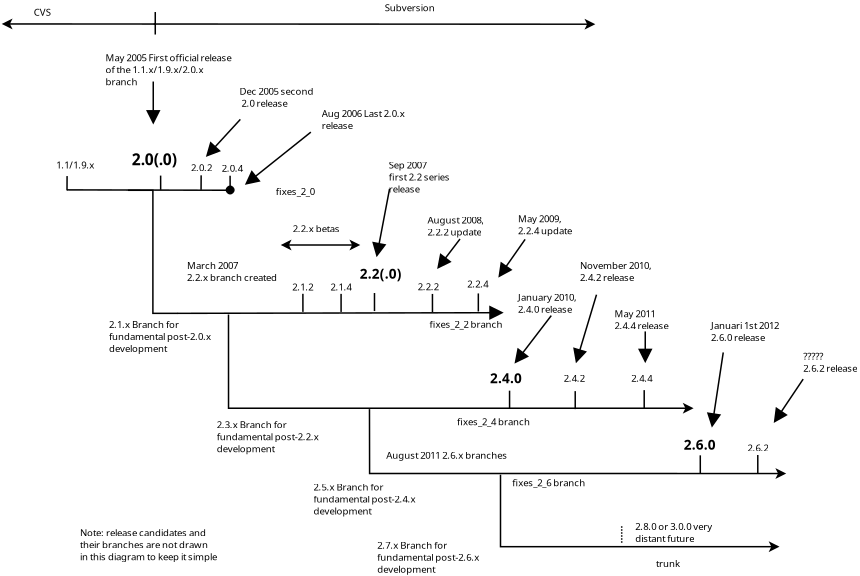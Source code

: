 <?xml version="1.0" encoding="UTF-8"?>
<dia:diagram xmlns:dia="http://www.lysator.liu.se/~alla/dia/">
  <dia:layer name="Background" visible="true" active="true">
    <dia:object type="Standard - Line" version="0" id="O0">
      <dia:attribute name="obj_pos">
        <dia:point val="26.043,24.207"/>
      </dia:attribute>
      <dia:attribute name="obj_bb">
        <dia:rectangle val="25.987,24.157;26.093,25.225"/>
      </dia:attribute>
      <dia:attribute name="conn_endpoints">
        <dia:point val="26.043,24.207"/>
        <dia:point val="26.038,25.175"/>
      </dia:attribute>
      <dia:attribute name="numcp">
        <dia:int val="1"/>
      </dia:attribute>
    </dia:object>
    <dia:object type="Standard - Text" version="1" id="O1">
      <dia:attribute name="obj_pos">
        <dia:point val="16.381,23.743"/>
      </dia:attribute>
      <dia:attribute name="obj_bb">
        <dia:rectangle val="16.381,23.129;19.232,23.93"/>
      </dia:attribute>
      <dia:attribute name="text">
        <dia:composite type="text">
          <dia:attribute name="string">
            <dia:string>#1.1/1.9.x#</dia:string>
          </dia:attribute>
          <dia:attribute name="font">
            <dia:font family="sans" style="0" name="Helvetica"/>
          </dia:attribute>
          <dia:attribute name="height">
            <dia:real val="0.8"/>
          </dia:attribute>
          <dia:attribute name="pos">
            <dia:point val="16.381,23.743"/>
          </dia:attribute>
          <dia:attribute name="color">
            <dia:color val="#000000"/>
          </dia:attribute>
          <dia:attribute name="alignment">
            <dia:enum val="0"/>
          </dia:attribute>
        </dia:composite>
      </dia:attribute>
      <dia:attribute name="valign">
        <dia:enum val="3"/>
      </dia:attribute>
    </dia:object>
    <dia:object type="Standard - Line" version="0" id="O2">
      <dia:attribute name="obj_pos">
        <dia:point val="17.106,24.255"/>
      </dia:attribute>
      <dia:attribute name="obj_bb">
        <dia:rectangle val="17.05,24.205;17.157,25.263"/>
      </dia:attribute>
      <dia:attribute name="conn_endpoints">
        <dia:point val="17.106,24.255"/>
        <dia:point val="17.1,25.212"/>
      </dia:attribute>
      <dia:attribute name="numcp">
        <dia:int val="1"/>
      </dia:attribute>
    </dia:object>
    <dia:object type="Standard - Line" version="0" id="O3">
      <dia:attribute name="obj_pos">
        <dia:point val="23.342,24.221"/>
      </dia:attribute>
      <dia:attribute name="obj_bb">
        <dia:rectangle val="23.292,24.171;23.394,25.225"/>
      </dia:attribute>
      <dia:attribute name="conn_endpoints">
        <dia:point val="23.342,24.221"/>
        <dia:point val="23.344,25.175"/>
      </dia:attribute>
      <dia:attribute name="numcp">
        <dia:int val="1"/>
      </dia:attribute>
    </dia:object>
    <dia:object type="Standard - Text" version="1" id="O4">
      <dia:attribute name="obj_pos">
        <dia:point val="21.419,23.525"/>
      </dia:attribute>
      <dia:attribute name="obj_bb">
        <dia:rectangle val="21.419,22.56;25.326,23.77"/>
      </dia:attribute>
      <dia:attribute name="text">
        <dia:composite type="text">
          <dia:attribute name="string">
            <dia:string>#2.0(.0)#</dia:string>
          </dia:attribute>
          <dia:attribute name="font">
            <dia:font family="sans" style="80" name="Helvetica-Bold"/>
          </dia:attribute>
          <dia:attribute name="height">
            <dia:real val="1.3"/>
          </dia:attribute>
          <dia:attribute name="pos">
            <dia:point val="21.419,23.525"/>
          </dia:attribute>
          <dia:attribute name="color">
            <dia:color val="#000000"/>
          </dia:attribute>
          <dia:attribute name="alignment">
            <dia:enum val="0"/>
          </dia:attribute>
        </dia:composite>
      </dia:attribute>
      <dia:attribute name="valign">
        <dia:enum val="3"/>
      </dia:attribute>
    </dia:object>
    <dia:object type="Standard - Line" version="0" id="O5">
      <dia:attribute name="obj_pos">
        <dia:point val="17.1,25.175"/>
      </dia:attribute>
      <dia:attribute name="obj_bb">
        <dia:rectangle val="17.05,25.125;27.875,25.25"/>
      </dia:attribute>
      <dia:attribute name="conn_endpoints">
        <dia:point val="17.1,25.175"/>
        <dia:point val="27.825,25.2"/>
      </dia:attribute>
      <dia:attribute name="numcp">
        <dia:int val="1"/>
      </dia:attribute>
    </dia:object>
    <dia:object type="Standard - Text" version="1" id="O6">
      <dia:attribute name="obj_pos">
        <dia:point val="25.375,23.925"/>
      </dia:attribute>
      <dia:attribute name="obj_bb">
        <dia:rectangle val="25.375,23.33;27.003,24.075"/>
      </dia:attribute>
      <dia:attribute name="text">
        <dia:composite type="text">
          <dia:attribute name="string">
            <dia:string>#2.0.2#</dia:string>
          </dia:attribute>
          <dia:attribute name="font">
            <dia:font family="sans" style="0" name="Helvetica"/>
          </dia:attribute>
          <dia:attribute name="height">
            <dia:real val="0.8"/>
          </dia:attribute>
          <dia:attribute name="pos">
            <dia:point val="25.375,23.925"/>
          </dia:attribute>
          <dia:attribute name="color">
            <dia:color val="#000000"/>
          </dia:attribute>
          <dia:attribute name="alignment">
            <dia:enum val="0"/>
          </dia:attribute>
        </dia:composite>
      </dia:attribute>
      <dia:attribute name="valign">
        <dia:enum val="3"/>
      </dia:attribute>
    </dia:object>
    <dia:object type="Standard - Line" version="0" id="O7">
      <dia:attribute name="obj_pos">
        <dia:point val="22.85,17.95"/>
      </dia:attribute>
      <dia:attribute name="obj_bb">
        <dia:rectangle val="22.369,17.9;23.331,20.868"/>
      </dia:attribute>
      <dia:attribute name="conn_endpoints">
        <dia:point val="22.85,17.95"/>
        <dia:point val="22.851,20.756"/>
      </dia:attribute>
      <dia:attribute name="numcp">
        <dia:int val="1"/>
      </dia:attribute>
      <dia:attribute name="end_arrow">
        <dia:enum val="3"/>
      </dia:attribute>
      <dia:attribute name="end_arrow_length">
        <dia:real val="0.8"/>
      </dia:attribute>
      <dia:attribute name="end_arrow_width">
        <dia:real val="0.8"/>
      </dia:attribute>
    </dia:object>
    <dia:object type="Standard - Text" version="1" id="O8">
      <dia:attribute name="obj_pos">
        <dia:point val="19.675,16.6"/>
      </dia:attribute>
      <dia:attribute name="obj_bb">
        <dia:rectangle val="19.675,16.005;29.3,18.35"/>
      </dia:attribute>
      <dia:attribute name="text">
        <dia:composite type="text">
          <dia:attribute name="string">
            <dia:string>#May 2005 First official release
of the 1.1.x/1.9.x/2.0.x 
branch#</dia:string>
          </dia:attribute>
          <dia:attribute name="font">
            <dia:font family="sans" style="0" name="Helvetica"/>
          </dia:attribute>
          <dia:attribute name="height">
            <dia:real val="0.8"/>
          </dia:attribute>
          <dia:attribute name="pos">
            <dia:point val="19.675,16.6"/>
          </dia:attribute>
          <dia:attribute name="color">
            <dia:color val="#000000"/>
          </dia:attribute>
          <dia:attribute name="alignment">
            <dia:enum val="0"/>
          </dia:attribute>
        </dia:composite>
      </dia:attribute>
      <dia:attribute name="valign">
        <dia:enum val="3"/>
      </dia:attribute>
    </dia:object>
    <dia:object type="Standard - Line" version="0" id="O9">
      <dia:attribute name="obj_pos">
        <dia:point val="27.977,25.433"/>
      </dia:attribute>
      <dia:attribute name="obj_bb">
        <dia:rectangle val="27.655,24.183;28.297,25.504"/>
      </dia:attribute>
      <dia:attribute name="conn_endpoints">
        <dia:point val="27.977,25.433"/>
        <dia:point val="27.973,24.233"/>
      </dia:attribute>
      <dia:attribute name="numcp">
        <dia:int val="1"/>
      </dia:attribute>
      <dia:attribute name="start_arrow">
        <dia:enum val="8"/>
      </dia:attribute>
      <dia:attribute name="start_arrow_length">
        <dia:real val="0.5"/>
      </dia:attribute>
      <dia:attribute name="start_arrow_width">
        <dia:real val="0.5"/>
      </dia:attribute>
    </dia:object>
    <dia:object type="Standard - ZigZagLine" version="1" id="O10">
      <dia:attribute name="obj_pos">
        <dia:point val="21.165,25.202"/>
      </dia:attribute>
      <dia:attribute name="obj_bb">
        <dia:rectangle val="21.115,25.152;24.555,33.456"/>
      </dia:attribute>
      <dia:attribute name="orth_points">
        <dia:point val="21.165,25.202"/>
        <dia:point val="22.826,25.202"/>
        <dia:point val="22.826,33.406"/>
        <dia:point val="24.505,33.406"/>
      </dia:attribute>
      <dia:attribute name="orth_orient">
        <dia:enum val="0"/>
        <dia:enum val="1"/>
        <dia:enum val="0"/>
      </dia:attribute>
      <dia:attribute name="autorouting">
        <dia:boolean val="false"/>
      </dia:attribute>
    </dia:object>
    <dia:object type="Standard - Line" version="0" id="O11">
      <dia:attribute name="obj_pos">
        <dia:point val="24.477,33.406"/>
      </dia:attribute>
      <dia:attribute name="obj_bb">
        <dia:rectangle val="24.427,32.883;46.262,33.845"/>
      </dia:attribute>
      <dia:attribute name="conn_endpoints">
        <dia:point val="24.477,33.406"/>
        <dia:point val="46.15,33.362"/>
      </dia:attribute>
      <dia:attribute name="numcp">
        <dia:int val="1"/>
      </dia:attribute>
      <dia:attribute name="end_arrow">
        <dia:enum val="3"/>
      </dia:attribute>
      <dia:attribute name="end_arrow_length">
        <dia:real val="0.8"/>
      </dia:attribute>
      <dia:attribute name="end_arrow_width">
        <dia:real val="0.8"/>
      </dia:attribute>
    </dia:object>
    <dia:object type="Standard - Line" version="0" id="O12">
      <dia:attribute name="obj_pos">
        <dia:point val="28.656,20.475"/>
      </dia:attribute>
      <dia:attribute name="obj_bb">
        <dia:rectangle val="26.325,20.404;28.727,23.014"/>
      </dia:attribute>
      <dia:attribute name="conn_endpoints">
        <dia:point val="28.656,20.475"/>
        <dia:point val="26.4,22.932"/>
      </dia:attribute>
      <dia:attribute name="numcp">
        <dia:int val="1"/>
      </dia:attribute>
      <dia:attribute name="end_arrow">
        <dia:enum val="3"/>
      </dia:attribute>
      <dia:attribute name="end_arrow_length">
        <dia:real val="0.8"/>
      </dia:attribute>
      <dia:attribute name="end_arrow_width">
        <dia:real val="0.8"/>
      </dia:attribute>
    </dia:object>
    <dia:object type="Standard - Text" version="1" id="O13">
      <dia:attribute name="obj_pos">
        <dia:point val="28.6,18.832"/>
      </dia:attribute>
      <dia:attribute name="obj_bb">
        <dia:rectangle val="28.6,18.237;34.16,19.782"/>
      </dia:attribute>
      <dia:attribute name="text">
        <dia:composite type="text">
          <dia:attribute name="string">
            <dia:string>#Dec 2005 second
 2.0 release#</dia:string>
          </dia:attribute>
          <dia:attribute name="font">
            <dia:font family="sans" style="0" name="Helvetica"/>
          </dia:attribute>
          <dia:attribute name="height">
            <dia:real val="0.8"/>
          </dia:attribute>
          <dia:attribute name="pos">
            <dia:point val="28.6,18.832"/>
          </dia:attribute>
          <dia:attribute name="color">
            <dia:color val="#000000"/>
          </dia:attribute>
          <dia:attribute name="alignment">
            <dia:enum val="0"/>
          </dia:attribute>
        </dia:composite>
      </dia:attribute>
      <dia:attribute name="valign">
        <dia:enum val="3"/>
      </dia:attribute>
    </dia:object>
    <dia:object type="Standard - Text" version="1" id="O14">
      <dia:attribute name="obj_pos">
        <dia:point val="19.9,34.382"/>
      </dia:attribute>
      <dia:attribute name="obj_bb">
        <dia:rectangle val="19.9,33.787;27.595,36.132"/>
      </dia:attribute>
      <dia:attribute name="text">
        <dia:composite type="text">
          <dia:attribute name="string">
            <dia:string>#2.1.x Branch for 
fundamental post-2.0.x 
development#</dia:string>
          </dia:attribute>
          <dia:attribute name="font">
            <dia:font family="sans" style="0" name="Helvetica"/>
          </dia:attribute>
          <dia:attribute name="height">
            <dia:real val="0.8"/>
          </dia:attribute>
          <dia:attribute name="pos">
            <dia:point val="19.9,34.382"/>
          </dia:attribute>
          <dia:attribute name="color">
            <dia:color val="#000000"/>
          </dia:attribute>
          <dia:attribute name="alignment">
            <dia:enum val="0"/>
          </dia:attribute>
        </dia:composite>
      </dia:attribute>
      <dia:attribute name="valign">
        <dia:enum val="3"/>
      </dia:attribute>
    </dia:object>
    <dia:object type="Standard - Text" version="1" id="O15">
      <dia:attribute name="obj_pos">
        <dia:point val="27.425,23.97"/>
      </dia:attribute>
      <dia:attribute name="obj_bb">
        <dia:rectangle val="27.425,23.375;29.052,24.12"/>
      </dia:attribute>
      <dia:attribute name="text">
        <dia:composite type="text">
          <dia:attribute name="string">
            <dia:string>#2.0.4#</dia:string>
          </dia:attribute>
          <dia:attribute name="font">
            <dia:font family="sans" style="0" name="Helvetica"/>
          </dia:attribute>
          <dia:attribute name="height">
            <dia:real val="0.8"/>
          </dia:attribute>
          <dia:attribute name="pos">
            <dia:point val="27.425,23.97"/>
          </dia:attribute>
          <dia:attribute name="color">
            <dia:color val="#000000"/>
          </dia:attribute>
          <dia:attribute name="alignment">
            <dia:enum val="0"/>
          </dia:attribute>
        </dia:composite>
      </dia:attribute>
      <dia:attribute name="valign">
        <dia:enum val="3"/>
      </dia:attribute>
    </dia:object>
    <dia:object type="Standard - PolyLine" version="0" id="O16">
      <dia:attribute name="obj_pos">
        <dia:point val="27.866,33.487"/>
      </dia:attribute>
      <dia:attribute name="obj_bb">
        <dia:rectangle val="27.816,33.438;58.984,40.094"/>
      </dia:attribute>
      <dia:attribute name="poly_points">
        <dia:point val="27.866,33.487"/>
        <dia:point val="27.869,39.731"/>
        <dia:point val="58.872,39.732"/>
      </dia:attribute>
      <dia:attribute name="end_arrow">
        <dia:enum val="22"/>
      </dia:attribute>
      <dia:attribute name="end_arrow_length">
        <dia:real val="0.5"/>
      </dia:attribute>
      <dia:attribute name="end_arrow_width">
        <dia:real val="0.5"/>
      </dia:attribute>
    </dia:object>
    <dia:object type="Standard - Text" version="1" id="O17">
      <dia:attribute name="obj_pos">
        <dia:point val="25.106,30.45"/>
      </dia:attribute>
      <dia:attribute name="obj_bb">
        <dia:rectangle val="25.106,29.855;31.791,31.4"/>
      </dia:attribute>
      <dia:attribute name="text">
        <dia:composite type="text">
          <dia:attribute name="string">
            <dia:string>#March 2007
2.2.x branch created#</dia:string>
          </dia:attribute>
          <dia:attribute name="font">
            <dia:font family="sans" style="0" name="Helvetica"/>
          </dia:attribute>
          <dia:attribute name="height">
            <dia:real val="0.8"/>
          </dia:attribute>
          <dia:attribute name="pos">
            <dia:point val="25.106,30.45"/>
          </dia:attribute>
          <dia:attribute name="color">
            <dia:color val="#000000"/>
          </dia:attribute>
          <dia:attribute name="alignment">
            <dia:enum val="0"/>
          </dia:attribute>
        </dia:composite>
      </dia:attribute>
      <dia:attribute name="valign">
        <dia:enum val="3"/>
      </dia:attribute>
    </dia:object>
    <dia:object type="Standard - Text" version="1" id="O18">
      <dia:attribute name="obj_pos">
        <dia:point val="27.081,41.07"/>
      </dia:attribute>
      <dia:attribute name="obj_bb">
        <dia:rectangle val="27.081,40.475;34.776,42.82"/>
      </dia:attribute>
      <dia:attribute name="text">
        <dia:composite type="text">
          <dia:attribute name="string">
            <dia:string>#2.3.x Branch for 
fundamental post-2.2.x 
development#</dia:string>
          </dia:attribute>
          <dia:attribute name="font">
            <dia:font family="sans" style="0" name="Helvetica"/>
          </dia:attribute>
          <dia:attribute name="height">
            <dia:real val="0.8"/>
          </dia:attribute>
          <dia:attribute name="pos">
            <dia:point val="27.081,41.07"/>
          </dia:attribute>
          <dia:attribute name="color">
            <dia:color val="#000000"/>
          </dia:attribute>
          <dia:attribute name="alignment">
            <dia:enum val="0"/>
          </dia:attribute>
        </dia:composite>
      </dia:attribute>
      <dia:attribute name="valign">
        <dia:enum val="3"/>
      </dia:attribute>
    </dia:object>
    <dia:object type="Standard - Line" version="0" id="O19">
      <dia:attribute name="obj_pos">
        <dia:point val="32.828,33.307"/>
      </dia:attribute>
      <dia:attribute name="obj_bb">
        <dia:rectangle val="32.776,32.053;32.878,33.358"/>
      </dia:attribute>
      <dia:attribute name="conn_endpoints">
        <dia:point val="32.828,33.307"/>
        <dia:point val="32.826,32.103"/>
      </dia:attribute>
      <dia:attribute name="numcp">
        <dia:int val="1"/>
      </dia:attribute>
    </dia:object>
    <dia:object type="Standard - Text" version="1" id="O20">
      <dia:attribute name="obj_pos">
        <dia:point val="32.11,31.878"/>
      </dia:attribute>
      <dia:attribute name="obj_bb">
        <dia:rectangle val="32.11,31.283;33.738,32.028"/>
      </dia:attribute>
      <dia:attribute name="text">
        <dia:composite type="text">
          <dia:attribute name="string">
            <dia:string>#2.1.2#</dia:string>
          </dia:attribute>
          <dia:attribute name="font">
            <dia:font family="sans" style="0" name="Helvetica"/>
          </dia:attribute>
          <dia:attribute name="height">
            <dia:real val="0.8"/>
          </dia:attribute>
          <dia:attribute name="pos">
            <dia:point val="32.11,31.878"/>
          </dia:attribute>
          <dia:attribute name="color">
            <dia:color val="#000000"/>
          </dia:attribute>
          <dia:attribute name="alignment">
            <dia:enum val="0"/>
          </dia:attribute>
        </dia:composite>
      </dia:attribute>
      <dia:attribute name="valign">
        <dia:enum val="3"/>
      </dia:attribute>
    </dia:object>
    <dia:object type="Standard - Text" version="1" id="O21">
      <dia:attribute name="obj_pos">
        <dia:point val="32.156,28"/>
      </dia:attribute>
      <dia:attribute name="obj_bb">
        <dia:rectangle val="32.156,27.405;35.736,28.15"/>
      </dia:attribute>
      <dia:attribute name="text">
        <dia:composite type="text">
          <dia:attribute name="string">
            <dia:string>#2.2.x betas#</dia:string>
          </dia:attribute>
          <dia:attribute name="font">
            <dia:font family="sans" style="0" name="Helvetica"/>
          </dia:attribute>
          <dia:attribute name="height">
            <dia:real val="0.8"/>
          </dia:attribute>
          <dia:attribute name="pos">
            <dia:point val="32.156,28"/>
          </dia:attribute>
          <dia:attribute name="color">
            <dia:color val="#000000"/>
          </dia:attribute>
          <dia:attribute name="alignment">
            <dia:enum val="0"/>
          </dia:attribute>
        </dia:composite>
      </dia:attribute>
      <dia:attribute name="valign">
        <dia:enum val="3"/>
      </dia:attribute>
    </dia:object>
    <dia:object type="Standard - Line" version="0" id="O22">
      <dia:attribute name="obj_pos">
        <dia:point val="31.35,28.85"/>
      </dia:attribute>
      <dia:attribute name="obj_bb">
        <dia:rectangle val="31.3,28.488;36.7,29.212"/>
      </dia:attribute>
      <dia:attribute name="conn_endpoints">
        <dia:point val="31.35,28.85"/>
        <dia:point val="36.65,28.85"/>
      </dia:attribute>
      <dia:attribute name="numcp">
        <dia:int val="1"/>
      </dia:attribute>
      <dia:attribute name="start_arrow">
        <dia:enum val="22"/>
      </dia:attribute>
      <dia:attribute name="start_arrow_length">
        <dia:real val="0.5"/>
      </dia:attribute>
      <dia:attribute name="start_arrow_width">
        <dia:real val="0.5"/>
      </dia:attribute>
      <dia:attribute name="end_arrow">
        <dia:enum val="22"/>
      </dia:attribute>
      <dia:attribute name="end_arrow_length">
        <dia:real val="0.5"/>
      </dia:attribute>
      <dia:attribute name="end_arrow_width">
        <dia:real val="0.5"/>
      </dia:attribute>
    </dia:object>
    <dia:object type="Standard - Line" version="0" id="O23">
      <dia:attribute name="obj_pos">
        <dia:point val="33.356,21.325"/>
      </dia:attribute>
      <dia:attribute name="obj_bb">
        <dia:rectangle val="28.919,21.255;33.426,24.87"/>
      </dia:attribute>
      <dia:attribute name="conn_endpoints">
        <dia:point val="33.356,21.325"/>
        <dia:point val="29.006,24.8"/>
      </dia:attribute>
      <dia:attribute name="numcp">
        <dia:int val="1"/>
      </dia:attribute>
      <dia:attribute name="end_arrow">
        <dia:enum val="3"/>
      </dia:attribute>
      <dia:attribute name="end_arrow_length">
        <dia:real val="0.8"/>
      </dia:attribute>
      <dia:attribute name="end_arrow_width">
        <dia:real val="0.8"/>
      </dia:attribute>
    </dia:object>
    <dia:object type="Standard - Text" version="1" id="O24">
      <dia:attribute name="obj_pos">
        <dia:point val="34.081,20.32"/>
      </dia:attribute>
      <dia:attribute name="obj_bb">
        <dia:rectangle val="34.081,19.725;40.704,21.27"/>
      </dia:attribute>
      <dia:attribute name="text">
        <dia:composite type="text">
          <dia:attribute name="string">
            <dia:string>#Aug 2006 Last 2.0.x 
release #</dia:string>
          </dia:attribute>
          <dia:attribute name="font">
            <dia:font family="sans" style="0" name="Helvetica"/>
          </dia:attribute>
          <dia:attribute name="height">
            <dia:real val="0.8"/>
          </dia:attribute>
          <dia:attribute name="pos">
            <dia:point val="34.081,20.32"/>
          </dia:attribute>
          <dia:attribute name="color">
            <dia:color val="#000000"/>
          </dia:attribute>
          <dia:attribute name="alignment">
            <dia:enum val="0"/>
          </dia:attribute>
        </dia:composite>
      </dia:attribute>
      <dia:attribute name="valign">
        <dia:enum val="3"/>
      </dia:attribute>
    </dia:object>
    <dia:object type="Standard - Line" version="0" id="O25">
      <dia:attribute name="obj_pos">
        <dia:point val="22.884,14.118"/>
      </dia:attribute>
      <dia:attribute name="obj_bb">
        <dia:rectangle val="22.834,13.768;52.432,14.492"/>
      </dia:attribute>
      <dia:attribute name="conn_endpoints">
        <dia:point val="22.884,14.118"/>
        <dia:point val="52.321,14.13"/>
      </dia:attribute>
      <dia:attribute name="numcp">
        <dia:int val="1"/>
      </dia:attribute>
      <dia:attribute name="end_arrow">
        <dia:enum val="22"/>
      </dia:attribute>
      <dia:attribute name="end_arrow_length">
        <dia:real val="0.5"/>
      </dia:attribute>
      <dia:attribute name="end_arrow_width">
        <dia:real val="0.5"/>
      </dia:attribute>
    </dia:object>
    <dia:object type="Standard - Text" version="1" id="O26">
      <dia:attribute name="obj_pos">
        <dia:point val="38.284,13.268"/>
      </dia:attribute>
      <dia:attribute name="obj_bb">
        <dia:rectangle val="38.284,12.673;41.849,13.418"/>
      </dia:attribute>
      <dia:attribute name="text">
        <dia:composite type="text">
          <dia:attribute name="string">
            <dia:string>#Subversion#</dia:string>
          </dia:attribute>
          <dia:attribute name="font">
            <dia:font family="sans" style="0" name="Helvetica"/>
          </dia:attribute>
          <dia:attribute name="height">
            <dia:real val="0.8"/>
          </dia:attribute>
          <dia:attribute name="pos">
            <dia:point val="38.284,13.268"/>
          </dia:attribute>
          <dia:attribute name="color">
            <dia:color val="#000000"/>
          </dia:attribute>
          <dia:attribute name="alignment">
            <dia:enum val="0"/>
          </dia:attribute>
        </dia:composite>
      </dia:attribute>
      <dia:attribute name="valign">
        <dia:enum val="3"/>
      </dia:attribute>
    </dia:object>
    <dia:object type="Standard - Line" version="0" id="O27">
      <dia:attribute name="obj_pos">
        <dia:point val="23.034,14.118"/>
      </dia:attribute>
      <dia:attribute name="obj_bb">
        <dia:rectangle val="12.638,13.751;23.084,14.475"/>
      </dia:attribute>
      <dia:attribute name="conn_endpoints">
        <dia:point val="23.034,14.118"/>
        <dia:point val="12.75,14.113"/>
      </dia:attribute>
      <dia:attribute name="numcp">
        <dia:int val="1"/>
      </dia:attribute>
      <dia:attribute name="end_arrow">
        <dia:enum val="22"/>
      </dia:attribute>
      <dia:attribute name="end_arrow_length">
        <dia:real val="0.5"/>
      </dia:attribute>
      <dia:attribute name="end_arrow_width">
        <dia:real val="0.5"/>
      </dia:attribute>
    </dia:object>
    <dia:object type="Standard - Text" version="1" id="O28">
      <dia:attribute name="obj_pos">
        <dia:point val="14.884,13.568"/>
      </dia:attribute>
      <dia:attribute name="obj_bb">
        <dia:rectangle val="14.884,12.973;16.177,13.718"/>
      </dia:attribute>
      <dia:attribute name="text">
        <dia:composite type="text">
          <dia:attribute name="string">
            <dia:string>#CVS#</dia:string>
          </dia:attribute>
          <dia:attribute name="font">
            <dia:font family="sans" style="0" name="Helvetica"/>
          </dia:attribute>
          <dia:attribute name="height">
            <dia:real val="0.8"/>
          </dia:attribute>
          <dia:attribute name="pos">
            <dia:point val="14.884,13.568"/>
          </dia:attribute>
          <dia:attribute name="color">
            <dia:color val="#000000"/>
          </dia:attribute>
          <dia:attribute name="alignment">
            <dia:enum val="0"/>
          </dia:attribute>
        </dia:composite>
      </dia:attribute>
      <dia:attribute name="valign">
        <dia:enum val="3"/>
      </dia:attribute>
    </dia:object>
    <dia:object type="Standard - Line" version="0" id="O29">
      <dia:attribute name="obj_pos">
        <dia:point val="22.984,13.318"/>
      </dia:attribute>
      <dia:attribute name="obj_bb">
        <dia:rectangle val="22.934,13.268;23.034,14.868"/>
      </dia:attribute>
      <dia:attribute name="conn_endpoints">
        <dia:point val="22.984,13.318"/>
        <dia:point val="22.984,14.818"/>
      </dia:attribute>
      <dia:attribute name="numcp">
        <dia:int val="1"/>
      </dia:attribute>
    </dia:object>
    <dia:object type="Standard - Text" version="1" id="O30">
      <dia:attribute name="obj_pos">
        <dia:point val="36.613,31.105"/>
      </dia:attribute>
      <dia:attribute name="obj_bb">
        <dia:rectangle val="36.613,30.265;40.018,31.318"/>
      </dia:attribute>
      <dia:attribute name="text">
        <dia:composite type="text">
          <dia:attribute name="string">
            <dia:string>#2.2(.0)#</dia:string>
          </dia:attribute>
          <dia:attribute name="font">
            <dia:font family="sans" style="80" name="Helvetica-Bold"/>
          </dia:attribute>
          <dia:attribute name="height">
            <dia:real val="1.132"/>
          </dia:attribute>
          <dia:attribute name="pos">
            <dia:point val="36.613,31.105"/>
          </dia:attribute>
          <dia:attribute name="color">
            <dia:color val="#000000"/>
          </dia:attribute>
          <dia:attribute name="alignment">
            <dia:enum val="0"/>
          </dia:attribute>
        </dia:composite>
      </dia:attribute>
      <dia:attribute name="valign">
        <dia:enum val="3"/>
      </dia:attribute>
    </dia:object>
    <dia:object type="Standard - Text" version="1" id="O31">
      <dia:attribute name="obj_pos">
        <dia:point val="38.55,23.75"/>
      </dia:attribute>
      <dia:attribute name="obj_bb">
        <dia:rectangle val="38.55,23.155;43.115,25.5"/>
      </dia:attribute>
      <dia:attribute name="text">
        <dia:composite type="text">
          <dia:attribute name="string">
            <dia:string>#Sep 2007
first 2.2 series
release#</dia:string>
          </dia:attribute>
          <dia:attribute name="font">
            <dia:font family="sans" style="0" name="Helvetica"/>
          </dia:attribute>
          <dia:attribute name="height">
            <dia:real val="0.8"/>
          </dia:attribute>
          <dia:attribute name="pos">
            <dia:point val="38.55,23.75"/>
          </dia:attribute>
          <dia:attribute name="color">
            <dia:color val="#000000"/>
          </dia:attribute>
          <dia:attribute name="alignment">
            <dia:enum val="0"/>
          </dia:attribute>
        </dia:composite>
      </dia:attribute>
      <dia:attribute name="valign">
        <dia:enum val="3"/>
      </dia:attribute>
    </dia:object>
    <dia:object type="Standard - Line" version="0" id="O32">
      <dia:attribute name="obj_pos">
        <dia:point val="38.603,25.11"/>
      </dia:attribute>
      <dia:attribute name="obj_bb">
        <dia:rectangle val="37.436,25.052;38.662,29.71"/>
      </dia:attribute>
      <dia:attribute name="conn_endpoints">
        <dia:point val="38.603,25.11"/>
        <dia:point val="37.75,29.6"/>
      </dia:attribute>
      <dia:attribute name="numcp">
        <dia:int val="1"/>
      </dia:attribute>
      <dia:attribute name="end_arrow">
        <dia:enum val="3"/>
      </dia:attribute>
      <dia:attribute name="end_arrow_length">
        <dia:real val="0.8"/>
      </dia:attribute>
      <dia:attribute name="end_arrow_width">
        <dia:real val="0.8"/>
      </dia:attribute>
    </dia:object>
    <dia:object type="Standard - Line" version="0" id="O33">
      <dia:attribute name="obj_pos">
        <dia:point val="35.373,33.311"/>
      </dia:attribute>
      <dia:attribute name="obj_bb">
        <dia:rectangle val="35.322,32.059;35.422,33.361"/>
      </dia:attribute>
      <dia:attribute name="conn_endpoints">
        <dia:point val="35.373,33.311"/>
        <dia:point val="35.372,32.109"/>
      </dia:attribute>
      <dia:attribute name="numcp">
        <dia:int val="1"/>
      </dia:attribute>
    </dia:object>
    <dia:object type="Standard - Text" version="1" id="O34">
      <dia:attribute name="obj_pos">
        <dia:point val="34.665,31.887"/>
      </dia:attribute>
      <dia:attribute name="obj_bb">
        <dia:rectangle val="34.665,31.293;36.292,32.038"/>
      </dia:attribute>
      <dia:attribute name="text">
        <dia:composite type="text">
          <dia:attribute name="string">
            <dia:string>#2.1.4#</dia:string>
          </dia:attribute>
          <dia:attribute name="font">
            <dia:font family="sans" style="0" name="Helvetica"/>
          </dia:attribute>
          <dia:attribute name="height">
            <dia:real val="0.8"/>
          </dia:attribute>
          <dia:attribute name="pos">
            <dia:point val="34.665,31.887"/>
          </dia:attribute>
          <dia:attribute name="color">
            <dia:color val="#000000"/>
          </dia:attribute>
          <dia:attribute name="alignment">
            <dia:enum val="0"/>
          </dia:attribute>
        </dia:composite>
      </dia:attribute>
      <dia:attribute name="valign">
        <dia:enum val="3"/>
      </dia:attribute>
    </dia:object>
    <dia:object type="Standard - Text" version="1" id="O35">
      <dia:attribute name="obj_pos">
        <dia:point val="41.265,34.367"/>
      </dia:attribute>
      <dia:attribute name="obj_bb">
        <dia:rectangle val="41.265,33.773;46.657,34.517"/>
      </dia:attribute>
      <dia:attribute name="text">
        <dia:composite type="text">
          <dia:attribute name="string">
            <dia:string>#fixes_2_2 branch#</dia:string>
          </dia:attribute>
          <dia:attribute name="font">
            <dia:font family="sans" style="0" name="Helvetica"/>
          </dia:attribute>
          <dia:attribute name="height">
            <dia:real val="0.8"/>
          </dia:attribute>
          <dia:attribute name="pos">
            <dia:point val="41.265,34.367"/>
          </dia:attribute>
          <dia:attribute name="color">
            <dia:color val="#000000"/>
          </dia:attribute>
          <dia:attribute name="alignment">
            <dia:enum val="0"/>
          </dia:attribute>
        </dia:composite>
      </dia:attribute>
      <dia:attribute name="valign">
        <dia:enum val="3"/>
      </dia:attribute>
    </dia:object>
    <dia:object type="Standard - Text" version="1" id="O36">
      <dia:attribute name="obj_pos">
        <dia:point val="56.365,50.318"/>
      </dia:attribute>
      <dia:attribute name="obj_bb">
        <dia:rectangle val="56.365,49.722;58.057,50.468"/>
      </dia:attribute>
      <dia:attribute name="text">
        <dia:composite type="text">
          <dia:attribute name="string">
            <dia:string>#trunk#</dia:string>
          </dia:attribute>
          <dia:attribute name="font">
            <dia:font family="sans" style="0" name="Helvetica"/>
          </dia:attribute>
          <dia:attribute name="height">
            <dia:real val="0.8"/>
          </dia:attribute>
          <dia:attribute name="pos">
            <dia:point val="56.365,50.318"/>
          </dia:attribute>
          <dia:attribute name="color">
            <dia:color val="#000000"/>
          </dia:attribute>
          <dia:attribute name="alignment">
            <dia:enum val="0"/>
          </dia:attribute>
        </dia:composite>
      </dia:attribute>
      <dia:attribute name="valign">
        <dia:enum val="3"/>
      </dia:attribute>
    </dia:object>
    <dia:object type="Standard - Text" version="1" id="O37">
      <dia:attribute name="obj_pos">
        <dia:point val="31.015,25.517"/>
      </dia:attribute>
      <dia:attribute name="obj_bb">
        <dia:rectangle val="31.015,24.922;33.98,25.668"/>
      </dia:attribute>
      <dia:attribute name="text">
        <dia:composite type="text">
          <dia:attribute name="string">
            <dia:string>#fixes_2_0#</dia:string>
          </dia:attribute>
          <dia:attribute name="font">
            <dia:font family="sans" style="0" name="Helvetica"/>
          </dia:attribute>
          <dia:attribute name="height">
            <dia:real val="0.8"/>
          </dia:attribute>
          <dia:attribute name="pos">
            <dia:point val="31.015,25.517"/>
          </dia:attribute>
          <dia:attribute name="color">
            <dia:color val="#000000"/>
          </dia:attribute>
          <dia:attribute name="alignment">
            <dia:enum val="0"/>
          </dia:attribute>
        </dia:composite>
      </dia:attribute>
      <dia:attribute name="valign">
        <dia:enum val="3"/>
      </dia:attribute>
    </dia:object>
    <dia:object type="Standard - Line" version="0" id="O38">
      <dia:attribute name="obj_pos">
        <dia:point val="37.599,33.253"/>
      </dia:attribute>
      <dia:attribute name="obj_bb">
        <dia:rectangle val="37.549,32.001;37.65,33.303"/>
      </dia:attribute>
      <dia:attribute name="conn_endpoints">
        <dia:point val="37.599,33.253"/>
        <dia:point val="37.599,32.051"/>
      </dia:attribute>
      <dia:attribute name="numcp">
        <dia:int val="1"/>
      </dia:attribute>
    </dia:object>
    <dia:object type="Standard - Text" version="1" id="O39">
      <dia:attribute name="obj_pos">
        <dia:point val="40.478,31.867"/>
      </dia:attribute>
      <dia:attribute name="obj_bb">
        <dia:rectangle val="40.478,31.273;42.105,32.017"/>
      </dia:attribute>
      <dia:attribute name="text">
        <dia:composite type="text">
          <dia:attribute name="string">
            <dia:string>#2.2.2#</dia:string>
          </dia:attribute>
          <dia:attribute name="font">
            <dia:font family="sans" style="0" name="Helvetica"/>
          </dia:attribute>
          <dia:attribute name="height">
            <dia:real val="0.8"/>
          </dia:attribute>
          <dia:attribute name="pos">
            <dia:point val="40.478,31.867"/>
          </dia:attribute>
          <dia:attribute name="color">
            <dia:color val="#000000"/>
          </dia:attribute>
          <dia:attribute name="alignment">
            <dia:enum val="0"/>
          </dia:attribute>
        </dia:composite>
      </dia:attribute>
      <dia:attribute name="valign">
        <dia:enum val="3"/>
      </dia:attribute>
    </dia:object>
    <dia:object type="Standard - Line" version="0" id="O40">
      <dia:attribute name="obj_pos">
        <dia:point val="41.464,33.315"/>
      </dia:attribute>
      <dia:attribute name="obj_bb">
        <dia:rectangle val="41.413,32.063;41.514,33.365"/>
      </dia:attribute>
      <dia:attribute name="conn_endpoints">
        <dia:point val="41.464,33.315"/>
        <dia:point val="41.463,32.113"/>
      </dia:attribute>
      <dia:attribute name="numcp">
        <dia:int val="1"/>
      </dia:attribute>
    </dia:object>
    <dia:object type="Standard - Text" version="1" id="O41">
      <dia:attribute name="obj_pos">
        <dia:point val="41.128,27.418"/>
      </dia:attribute>
      <dia:attribute name="obj_bb">
        <dia:rectangle val="41.128,26.823;45.4,29.168"/>
      </dia:attribute>
      <dia:attribute name="text">
        <dia:composite type="text">
          <dia:attribute name="string">
            <dia:string>#August 2008,
2.2.2 update
#</dia:string>
          </dia:attribute>
          <dia:attribute name="font">
            <dia:font family="sans" style="0" name="Helvetica"/>
          </dia:attribute>
          <dia:attribute name="height">
            <dia:real val="0.8"/>
          </dia:attribute>
          <dia:attribute name="pos">
            <dia:point val="41.128,27.418"/>
          </dia:attribute>
          <dia:attribute name="color">
            <dia:color val="#000000"/>
          </dia:attribute>
          <dia:attribute name="alignment">
            <dia:enum val="0"/>
          </dia:attribute>
        </dia:composite>
      </dia:attribute>
      <dia:attribute name="valign">
        <dia:enum val="3"/>
      </dia:attribute>
    </dia:object>
    <dia:object type="Standard - Line" version="0" id="O42">
      <dia:attribute name="obj_pos">
        <dia:point val="43.3,28.45"/>
      </dia:attribute>
      <dia:attribute name="obj_bb">
        <dia:rectangle val="41.742,28.38;43.37,30.489"/>
      </dia:attribute>
      <dia:attribute name="conn_endpoints">
        <dia:point val="43.3,28.45"/>
        <dia:point val="41.813,30.4"/>
      </dia:attribute>
      <dia:attribute name="numcp">
        <dia:int val="1"/>
      </dia:attribute>
      <dia:attribute name="end_arrow">
        <dia:enum val="3"/>
      </dia:attribute>
      <dia:attribute name="end_arrow_length">
        <dia:real val="0.8"/>
      </dia:attribute>
      <dia:attribute name="end_arrow_width">
        <dia:real val="0.8"/>
      </dia:attribute>
    </dia:object>
    <dia:object type="Standard - Line" version="0" id="O43">
      <dia:attribute name="obj_pos">
        <dia:point val="46.605,39.764"/>
      </dia:attribute>
      <dia:attribute name="obj_bb">
        <dia:rectangle val="46.554,38.512;46.655,39.814"/>
      </dia:attribute>
      <dia:attribute name="conn_endpoints">
        <dia:point val="46.605,39.764"/>
        <dia:point val="46.604,38.562"/>
      </dia:attribute>
      <dia:attribute name="numcp">
        <dia:int val="1"/>
      </dia:attribute>
    </dia:object>
    <dia:object type="Standard - Text" version="1" id="O44">
      <dia:attribute name="obj_pos">
        <dia:point val="47.163,32.563"/>
      </dia:attribute>
      <dia:attribute name="obj_bb">
        <dia:rectangle val="47.163,31.968;51.626,35.113"/>
      </dia:attribute>
      <dia:attribute name="text">
        <dia:composite type="text">
          <dia:attribute name="string">
            <dia:string>#January 2010,
2.4.0 release

#</dia:string>
          </dia:attribute>
          <dia:attribute name="font">
            <dia:font family="sans" style="0" name="Helvetica"/>
          </dia:attribute>
          <dia:attribute name="height">
            <dia:real val="0.8"/>
          </dia:attribute>
          <dia:attribute name="pos">
            <dia:point val="47.163,32.563"/>
          </dia:attribute>
          <dia:attribute name="color">
            <dia:color val="#000000"/>
          </dia:attribute>
          <dia:attribute name="alignment">
            <dia:enum val="0"/>
          </dia:attribute>
        </dia:composite>
      </dia:attribute>
      <dia:attribute name="valign">
        <dia:enum val="3"/>
      </dia:attribute>
    </dia:object>
    <dia:object type="Standard - Line" version="0" id="O45">
      <dia:attribute name="obj_pos">
        <dia:point val="49.385,33.556"/>
      </dia:attribute>
      <dia:attribute name="obj_bb">
        <dia:rectangle val="46.901,33.486;49.455,36.796"/>
      </dia:attribute>
      <dia:attribute name="conn_endpoints">
        <dia:point val="49.385,33.556"/>
        <dia:point val="46.971,36.708"/>
      </dia:attribute>
      <dia:attribute name="numcp">
        <dia:int val="1"/>
      </dia:attribute>
      <dia:attribute name="end_arrow">
        <dia:enum val="3"/>
      </dia:attribute>
      <dia:attribute name="end_arrow_length">
        <dia:real val="0.8"/>
      </dia:attribute>
      <dia:attribute name="end_arrow_width">
        <dia:real val="0.8"/>
      </dia:attribute>
    </dia:object>
    <dia:object type="Standard - Text" version="1" id="O46">
      <dia:attribute name="obj_pos">
        <dia:point val="45.306,38.068"/>
      </dia:attribute>
      <dia:attribute name="obj_bb">
        <dia:rectangle val="45.306,37.23;47.873,38.28"/>
      </dia:attribute>
      <dia:attribute name="text">
        <dia:composite type="text">
          <dia:attribute name="string">
            <dia:string>#2.4.0#</dia:string>
          </dia:attribute>
          <dia:attribute name="font">
            <dia:font family="sans" style="80" name="Helvetica-Bold"/>
          </dia:attribute>
          <dia:attribute name="height">
            <dia:real val="1.129"/>
          </dia:attribute>
          <dia:attribute name="pos">
            <dia:point val="45.306,38.068"/>
          </dia:attribute>
          <dia:attribute name="color">
            <dia:color val="#000000"/>
          </dia:attribute>
          <dia:attribute name="alignment">
            <dia:enum val="0"/>
          </dia:attribute>
        </dia:composite>
      </dia:attribute>
      <dia:attribute name="valign">
        <dia:enum val="3"/>
      </dia:attribute>
    </dia:object>
    <dia:object type="Standard - Text" version="1" id="O47">
      <dia:attribute name="obj_pos">
        <dia:point val="43.106,40.068"/>
      </dia:attribute>
      <dia:attribute name="obj_bb">
        <dia:rectangle val="43.106,39.472;48.498,41.017"/>
      </dia:attribute>
      <dia:attribute name="text">
        <dia:composite type="text">
          <dia:attribute name="string">
            <dia:string>#
fixes_2_4 branch#</dia:string>
          </dia:attribute>
          <dia:attribute name="font">
            <dia:font family="sans" style="0" name="Helvetica"/>
          </dia:attribute>
          <dia:attribute name="height">
            <dia:real val="0.8"/>
          </dia:attribute>
          <dia:attribute name="pos">
            <dia:point val="43.106,40.068"/>
          </dia:attribute>
          <dia:attribute name="color">
            <dia:color val="#000000"/>
          </dia:attribute>
          <dia:attribute name="alignment">
            <dia:enum val="0"/>
          </dia:attribute>
        </dia:composite>
      </dia:attribute>
      <dia:attribute name="valign">
        <dia:enum val="3"/>
      </dia:attribute>
    </dia:object>
    <dia:object type="Standard - PolyLine" version="0" id="O48">
      <dia:attribute name="obj_pos">
        <dia:point val="37.265,39.79"/>
      </dia:attribute>
      <dia:attribute name="obj_bb">
        <dia:rectangle val="37.215,39.74;65.159,44.447"/>
      </dia:attribute>
      <dia:attribute name="poly_points">
        <dia:point val="37.265,39.79"/>
        <dia:point val="37.273,44.082"/>
        <dia:point val="65.047,44.085"/>
      </dia:attribute>
      <dia:attribute name="end_arrow">
        <dia:enum val="22"/>
      </dia:attribute>
      <dia:attribute name="end_arrow_length">
        <dia:real val="0.5"/>
      </dia:attribute>
      <dia:attribute name="end_arrow_width">
        <dia:real val="0.5"/>
      </dia:attribute>
    </dia:object>
    <dia:object type="Standard - Text" version="1" id="O49">
      <dia:attribute name="obj_pos">
        <dia:point val="33.536,45.221"/>
      </dia:attribute>
      <dia:attribute name="obj_bb">
        <dia:rectangle val="33.536,44.626;41.231,46.971"/>
      </dia:attribute>
      <dia:attribute name="text">
        <dia:composite type="text">
          <dia:attribute name="string">
            <dia:string>#2.5.x Branch for 
fundamental post-2.4.x 
development#</dia:string>
          </dia:attribute>
          <dia:attribute name="font">
            <dia:font family="sans" style="0" name="Helvetica"/>
          </dia:attribute>
          <dia:attribute name="height">
            <dia:real val="0.8"/>
          </dia:attribute>
          <dia:attribute name="pos">
            <dia:point val="33.536,45.221"/>
          </dia:attribute>
          <dia:attribute name="color">
            <dia:color val="#000000"/>
          </dia:attribute>
          <dia:attribute name="alignment">
            <dia:enum val="0"/>
          </dia:attribute>
        </dia:composite>
      </dia:attribute>
      <dia:attribute name="valign">
        <dia:enum val="3"/>
      </dia:attribute>
    </dia:object>
    <dia:object type="Standard - Text" version="1" id="O50">
      <dia:attribute name="obj_pos">
        <dia:point val="43.786,31.683"/>
      </dia:attribute>
      <dia:attribute name="obj_bb">
        <dia:rectangle val="43.786,31.088;45.413,31.833"/>
      </dia:attribute>
      <dia:attribute name="text">
        <dia:composite type="text">
          <dia:attribute name="string">
            <dia:string>#2.2.4#</dia:string>
          </dia:attribute>
          <dia:attribute name="font">
            <dia:font family="sans" style="0" name="Helvetica"/>
          </dia:attribute>
          <dia:attribute name="height">
            <dia:real val="0.8"/>
          </dia:attribute>
          <dia:attribute name="pos">
            <dia:point val="43.786,31.683"/>
          </dia:attribute>
          <dia:attribute name="color">
            <dia:color val="#000000"/>
          </dia:attribute>
          <dia:attribute name="alignment">
            <dia:enum val="0"/>
          </dia:attribute>
        </dia:composite>
      </dia:attribute>
      <dia:attribute name="valign">
        <dia:enum val="3"/>
      </dia:attribute>
    </dia:object>
    <dia:object type="Standard - Line" version="0" id="O51">
      <dia:attribute name="obj_pos">
        <dia:point val="44.522,33.281"/>
      </dia:attribute>
      <dia:attribute name="obj_bb">
        <dia:rectangle val="44.472,32.029;44.572,33.331"/>
      </dia:attribute>
      <dia:attribute name="conn_endpoints">
        <dia:point val="44.522,33.281"/>
        <dia:point val="44.522,32.079"/>
      </dia:attribute>
      <dia:attribute name="numcp">
        <dia:int val="1"/>
      </dia:attribute>
    </dia:object>
    <dia:object type="Standard - Text" version="1" id="O52">
      <dia:attribute name="obj_pos">
        <dia:point val="47.171,27.333"/>
      </dia:attribute>
      <dia:attribute name="obj_bb">
        <dia:rectangle val="47.171,26.738;51.258,29.083"/>
      </dia:attribute>
      <dia:attribute name="text">
        <dia:composite type="text">
          <dia:attribute name="string">
            <dia:string>#May 2009,
2.2.4 update
#</dia:string>
          </dia:attribute>
          <dia:attribute name="font">
            <dia:font family="sans" style="0" name="Helvetica"/>
          </dia:attribute>
          <dia:attribute name="height">
            <dia:real val="0.8"/>
          </dia:attribute>
          <dia:attribute name="pos">
            <dia:point val="47.171,27.333"/>
          </dia:attribute>
          <dia:attribute name="color">
            <dia:color val="#000000"/>
          </dia:attribute>
          <dia:attribute name="alignment">
            <dia:enum val="0"/>
          </dia:attribute>
        </dia:composite>
      </dia:attribute>
      <dia:attribute name="valign">
        <dia:enum val="3"/>
      </dia:attribute>
    </dia:object>
    <dia:object type="Standard - Line" version="0" id="O53">
      <dia:attribute name="obj_pos">
        <dia:point val="47.641,28.473"/>
      </dia:attribute>
      <dia:attribute name="obj_bb">
        <dia:rectangle val="45.821,28.404;47.711,31.065"/>
      </dia:attribute>
      <dia:attribute name="conn_endpoints">
        <dia:point val="47.641,28.473"/>
        <dia:point val="45.891,30.973"/>
      </dia:attribute>
      <dia:attribute name="numcp">
        <dia:int val="1"/>
      </dia:attribute>
      <dia:attribute name="end_arrow">
        <dia:enum val="3"/>
      </dia:attribute>
      <dia:attribute name="end_arrow_length">
        <dia:real val="0.8"/>
      </dia:attribute>
      <dia:attribute name="end_arrow_width">
        <dia:real val="0.8"/>
      </dia:attribute>
    </dia:object>
    <dia:object type="Standard - Text" version="1" id="O54">
      <dia:attribute name="obj_pos">
        <dia:point val="17.966,48.273"/>
      </dia:attribute>
      <dia:attribute name="obj_bb">
        <dia:rectangle val="17.966,47.678;28.341,50.023"/>
      </dia:attribute>
      <dia:attribute name="text">
        <dia:composite type="text">
          <dia:attribute name="string">
            <dia:string>#Note: release candidates and
their branches are not drawn
in this diagram to keep it simple#</dia:string>
          </dia:attribute>
          <dia:attribute name="font">
            <dia:font family="sans" style="0" name="Helvetica"/>
          </dia:attribute>
          <dia:attribute name="height">
            <dia:real val="0.8"/>
          </dia:attribute>
          <dia:attribute name="pos">
            <dia:point val="17.966,48.273"/>
          </dia:attribute>
          <dia:attribute name="color">
            <dia:color val="#000000"/>
          </dia:attribute>
          <dia:attribute name="alignment">
            <dia:enum val="0"/>
          </dia:attribute>
        </dia:composite>
      </dia:attribute>
      <dia:attribute name="valign">
        <dia:enum val="3"/>
      </dia:attribute>
    </dia:object>
    <dia:object type="Standard - Line" version="0" id="O55">
      <dia:attribute name="obj_pos">
        <dia:point val="50.982,39.791"/>
      </dia:attribute>
      <dia:attribute name="obj_bb">
        <dia:rectangle val="50.931,38.54;51.032,39.842"/>
      </dia:attribute>
      <dia:attribute name="conn_endpoints">
        <dia:point val="50.982,39.791"/>
        <dia:point val="50.981,38.59"/>
      </dia:attribute>
      <dia:attribute name="numcp">
        <dia:int val="1"/>
      </dia:attribute>
    </dia:object>
    <dia:object type="Standard - Text" version="1" id="O56">
      <dia:attribute name="obj_pos">
        <dia:point val="50.215,37.96"/>
      </dia:attribute>
      <dia:attribute name="obj_bb">
        <dia:rectangle val="50.215,37.365;51.843,38.91"/>
      </dia:attribute>
      <dia:attribute name="text">
        <dia:composite type="text">
          <dia:attribute name="string">
            <dia:string>#2.4.2
#</dia:string>
          </dia:attribute>
          <dia:attribute name="font">
            <dia:font family="sans" style="0" name="Helvetica"/>
          </dia:attribute>
          <dia:attribute name="height">
            <dia:real val="0.8"/>
          </dia:attribute>
          <dia:attribute name="pos">
            <dia:point val="50.215,37.96"/>
          </dia:attribute>
          <dia:attribute name="color">
            <dia:color val="#000000"/>
          </dia:attribute>
          <dia:attribute name="alignment">
            <dia:enum val="0"/>
          </dia:attribute>
        </dia:composite>
      </dia:attribute>
      <dia:attribute name="valign">
        <dia:enum val="3"/>
      </dia:attribute>
    </dia:object>
    <dia:object type="Standard - Line" version="0" id="O57">
      <dia:attribute name="obj_pos">
        <dia:point val="52.4,32.163"/>
      </dia:attribute>
      <dia:attribute name="obj_bb">
        <dia:rectangle val="50.829,32.1;52.462,36.779"/>
      </dia:attribute>
      <dia:attribute name="conn_endpoints">
        <dia:point val="52.4,32.163"/>
        <dia:point val="51.045,36.672"/>
      </dia:attribute>
      <dia:attribute name="numcp">
        <dia:int val="1"/>
      </dia:attribute>
      <dia:attribute name="end_arrow">
        <dia:enum val="3"/>
      </dia:attribute>
      <dia:attribute name="end_arrow_length">
        <dia:real val="0.8"/>
      </dia:attribute>
      <dia:attribute name="end_arrow_width">
        <dia:real val="0.8"/>
      </dia:attribute>
    </dia:object>
    <dia:object type="Standard - Text" version="1" id="O58">
      <dia:attribute name="obj_pos">
        <dia:point val="51.303,30.457"/>
      </dia:attribute>
      <dia:attribute name="obj_bb">
        <dia:rectangle val="51.303,29.862;56.673,31.407"/>
      </dia:attribute>
      <dia:attribute name="text">
        <dia:composite type="text">
          <dia:attribute name="string">
            <dia:string>#November 2010,
2.4.2 release#</dia:string>
          </dia:attribute>
          <dia:attribute name="font">
            <dia:font family="sans" style="0" name="Helvetica"/>
          </dia:attribute>
          <dia:attribute name="height">
            <dia:real val="0.8"/>
          </dia:attribute>
          <dia:attribute name="pos">
            <dia:point val="51.303,30.457"/>
          </dia:attribute>
          <dia:attribute name="color">
            <dia:color val="#000000"/>
          </dia:attribute>
          <dia:attribute name="alignment">
            <dia:enum val="0"/>
          </dia:attribute>
        </dia:composite>
      </dia:attribute>
      <dia:attribute name="valign">
        <dia:enum val="3"/>
      </dia:attribute>
    </dia:object>
    <dia:object type="Standard - Line" version="0" id="O59">
      <dia:attribute name="obj_pos">
        <dia:point val="55.58,39.727"/>
      </dia:attribute>
      <dia:attribute name="obj_bb">
        <dia:rectangle val="55.53,38.475;55.63,39.776"/>
      </dia:attribute>
      <dia:attribute name="conn_endpoints">
        <dia:point val="55.58,39.727"/>
        <dia:point val="55.58,38.525"/>
      </dia:attribute>
      <dia:attribute name="numcp">
        <dia:int val="1"/>
      </dia:attribute>
    </dia:object>
    <dia:object type="Standard - Text" version="1" id="O60">
      <dia:attribute name="obj_pos">
        <dia:point val="54.725,37.969"/>
      </dia:attribute>
      <dia:attribute name="obj_bb">
        <dia:rectangle val="54.725,37.374;56.352,38.919"/>
      </dia:attribute>
      <dia:attribute name="text">
        <dia:composite type="text">
          <dia:attribute name="string">
            <dia:string>#2.4.4
#</dia:string>
          </dia:attribute>
          <dia:attribute name="font">
            <dia:font family="sans" style="0" name="Helvetica"/>
          </dia:attribute>
          <dia:attribute name="height">
            <dia:real val="0.8"/>
          </dia:attribute>
          <dia:attribute name="pos">
            <dia:point val="54.725,37.969"/>
          </dia:attribute>
          <dia:attribute name="color">
            <dia:color val="#000000"/>
          </dia:attribute>
          <dia:attribute name="alignment">
            <dia:enum val="0"/>
          </dia:attribute>
        </dia:composite>
      </dia:attribute>
      <dia:attribute name="valign">
        <dia:enum val="3"/>
      </dia:attribute>
    </dia:object>
    <dia:object type="Standard - Line" version="0" id="O61">
      <dia:attribute name="obj_pos">
        <dia:point val="55.65,34.612"/>
      </dia:attribute>
      <dia:attribute name="obj_bb">
        <dia:rectangle val="55.169,34.562;56.131,36.774"/>
      </dia:attribute>
      <dia:attribute name="conn_endpoints">
        <dia:point val="55.65,34.612"/>
        <dia:point val="55.65,36.663"/>
      </dia:attribute>
      <dia:attribute name="numcp">
        <dia:int val="1"/>
      </dia:attribute>
      <dia:attribute name="end_arrow">
        <dia:enum val="3"/>
      </dia:attribute>
      <dia:attribute name="end_arrow_length">
        <dia:real val="0.8"/>
      </dia:attribute>
      <dia:attribute name="end_arrow_width">
        <dia:real val="0.8"/>
      </dia:attribute>
    </dia:object>
    <dia:object type="Standard - Text" version="1" id="O62">
      <dia:attribute name="obj_pos">
        <dia:point val="53.602,33.665"/>
      </dia:attribute>
      <dia:attribute name="obj_bb">
        <dia:rectangle val="53.602,33.07;57.782,34.615"/>
      </dia:attribute>
      <dia:attribute name="text">
        <dia:composite type="text">
          <dia:attribute name="string">
            <dia:string>#May 2011 
2.4.4 release#</dia:string>
          </dia:attribute>
          <dia:attribute name="font">
            <dia:font family="sans" style="0" name="Helvetica"/>
          </dia:attribute>
          <dia:attribute name="height">
            <dia:real val="0.8"/>
          </dia:attribute>
          <dia:attribute name="pos">
            <dia:point val="53.602,33.665"/>
          </dia:attribute>
          <dia:attribute name="color">
            <dia:color val="#000000"/>
          </dia:attribute>
          <dia:attribute name="alignment">
            <dia:enum val="0"/>
          </dia:attribute>
        </dia:composite>
      </dia:attribute>
      <dia:attribute name="valign">
        <dia:enum val="3"/>
      </dia:attribute>
    </dia:object>
    <dia:object type="Standard - ZigZagLine" version="1" id="O63">
      <dia:attribute name="obj_pos">
        <dia:point val="46,44.163"/>
      </dia:attribute>
      <dia:attribute name="obj_bb">
        <dia:rectangle val="45.95,44.112;64.712,49.324"/>
      </dia:attribute>
      <dia:attribute name="orth_points">
        <dia:point val="46,44.163"/>
        <dia:point val="46,48.962"/>
        <dia:point val="64.6,48.962"/>
      </dia:attribute>
      <dia:attribute name="orth_orient">
        <dia:enum val="1"/>
        <dia:enum val="0"/>
      </dia:attribute>
      <dia:attribute name="autorouting">
        <dia:boolean val="false"/>
      </dia:attribute>
      <dia:attribute name="end_arrow">
        <dia:enum val="22"/>
      </dia:attribute>
      <dia:attribute name="end_arrow_length">
        <dia:real val="0.5"/>
      </dia:attribute>
      <dia:attribute name="end_arrow_width">
        <dia:real val="0.5"/>
      </dia:attribute>
    </dia:object>
    <dia:object type="Standard - Text" version="1" id="O64">
      <dia:attribute name="obj_pos">
        <dia:point val="54.98,47.843"/>
      </dia:attribute>
      <dia:attribute name="obj_bb">
        <dia:rectangle val="54.98,47.248;61.117,48.792"/>
      </dia:attribute>
      <dia:attribute name="text">
        <dia:composite type="text">
          <dia:attribute name="string">
            <dia:string>#2.8.0 or 3.0.0 very 
distant future#</dia:string>
          </dia:attribute>
          <dia:attribute name="font">
            <dia:font family="sans" style="0" name="Helvetica"/>
          </dia:attribute>
          <dia:attribute name="height">
            <dia:real val="0.8"/>
          </dia:attribute>
          <dia:attribute name="pos">
            <dia:point val="54.98,47.843"/>
          </dia:attribute>
          <dia:attribute name="color">
            <dia:color val="#000000"/>
          </dia:attribute>
          <dia:attribute name="alignment">
            <dia:enum val="0"/>
          </dia:attribute>
        </dia:composite>
      </dia:attribute>
      <dia:attribute name="valign">
        <dia:enum val="3"/>
      </dia:attribute>
    </dia:object>
    <dia:object type="Standard - Text" version="1" id="O65">
      <dia:attribute name="obj_pos">
        <dia:point val="37.78,49.105"/>
      </dia:attribute>
      <dia:attribute name="obj_bb">
        <dia:rectangle val="37.78,48.51;45.475,50.855"/>
      </dia:attribute>
      <dia:attribute name="text">
        <dia:composite type="text">
          <dia:attribute name="string">
            <dia:string>#2.7.x Branch for 
fundamental post-2.6.x 
development#</dia:string>
          </dia:attribute>
          <dia:attribute name="font">
            <dia:font family="sans" style="0" name="Helvetica"/>
          </dia:attribute>
          <dia:attribute name="height">
            <dia:real val="0.8"/>
          </dia:attribute>
          <dia:attribute name="pos">
            <dia:point val="37.78,49.105"/>
          </dia:attribute>
          <dia:attribute name="color">
            <dia:color val="#000000"/>
          </dia:attribute>
          <dia:attribute name="alignment">
            <dia:enum val="0"/>
          </dia:attribute>
        </dia:composite>
      </dia:attribute>
      <dia:attribute name="valign">
        <dia:enum val="3"/>
      </dia:attribute>
    </dia:object>
    <dia:object type="Standard - Line" version="0" id="O66">
      <dia:attribute name="obj_pos">
        <dia:point val="54.081,48.699"/>
      </dia:attribute>
      <dia:attribute name="obj_bb">
        <dia:rectangle val="54.03,47.447;54.131,48.749"/>
      </dia:attribute>
      <dia:attribute name="conn_endpoints">
        <dia:point val="54.081,48.699"/>
        <dia:point val="54.08,47.498"/>
      </dia:attribute>
      <dia:attribute name="numcp">
        <dia:int val="1"/>
      </dia:attribute>
      <dia:attribute name="line_style">
        <dia:enum val="4"/>
      </dia:attribute>
    </dia:object>
    <dia:object type="Standard - Text" version="1" id="O67">
      <dia:attribute name="obj_pos">
        <dia:point val="38.382,43.105"/>
      </dia:attribute>
      <dia:attribute name="obj_bb">
        <dia:rectangle val="38.382,42.51;47.409,43.255"/>
      </dia:attribute>
      <dia:attribute name="text">
        <dia:composite type="text">
          <dia:attribute name="string">
            <dia:string>#August 2011 2.6.x branches#</dia:string>
          </dia:attribute>
          <dia:attribute name="font">
            <dia:font family="sans" style="0" name="Helvetica"/>
          </dia:attribute>
          <dia:attribute name="height">
            <dia:real val="0.8"/>
          </dia:attribute>
          <dia:attribute name="pos">
            <dia:point val="38.382,43.105"/>
          </dia:attribute>
          <dia:attribute name="color">
            <dia:color val="#000000"/>
          </dia:attribute>
          <dia:attribute name="alignment">
            <dia:enum val="0"/>
          </dia:attribute>
        </dia:composite>
      </dia:attribute>
      <dia:attribute name="valign">
        <dia:enum val="3"/>
      </dia:attribute>
    </dia:object>
    <dia:object type="Standard - Text" version="1" id="O68">
      <dia:attribute name="obj_pos">
        <dia:point val="46.782,44.94"/>
      </dia:attribute>
      <dia:attribute name="obj_bb">
        <dia:rectangle val="46.782,44.345;52.174,45.09"/>
      </dia:attribute>
      <dia:attribute name="text">
        <dia:composite type="text">
          <dia:attribute name="string">
            <dia:string>#fixes_2_6 branch#</dia:string>
          </dia:attribute>
          <dia:attribute name="font">
            <dia:font family="sans" style="0" name="Helvetica"/>
          </dia:attribute>
          <dia:attribute name="height">
            <dia:real val="0.8"/>
          </dia:attribute>
          <dia:attribute name="pos">
            <dia:point val="46.782,44.94"/>
          </dia:attribute>
          <dia:attribute name="color">
            <dia:color val="#000000"/>
          </dia:attribute>
          <dia:attribute name="alignment">
            <dia:enum val="0"/>
          </dia:attribute>
        </dia:composite>
      </dia:attribute>
      <dia:attribute name="valign">
        <dia:enum val="3"/>
      </dia:attribute>
    </dia:object>
    <dia:object type="Standard - Line" version="0" id="O69">
      <dia:attribute name="obj_pos">
        <dia:point val="59.32,44.075"/>
      </dia:attribute>
      <dia:attribute name="obj_bb">
        <dia:rectangle val="59.27,42.824;59.37,44.126"/>
      </dia:attribute>
      <dia:attribute name="conn_endpoints">
        <dia:point val="59.32,44.075"/>
        <dia:point val="59.319,42.874"/>
      </dia:attribute>
      <dia:attribute name="numcp">
        <dia:int val="1"/>
      </dia:attribute>
    </dia:object>
    <dia:object type="Standard - Text" version="1" id="O70">
      <dia:attribute name="obj_pos">
        <dia:point val="58.209,42.495"/>
      </dia:attribute>
      <dia:attribute name="obj_bb">
        <dia:rectangle val="58.209,41.652;60.797,43.845"/>
      </dia:attribute>
      <dia:attribute name="text">
        <dia:composite type="text">
          <dia:attribute name="string">
            <dia:string>#2.6.0
#</dia:string>
          </dia:attribute>
          <dia:attribute name="font">
            <dia:font family="sans" style="80" name="Helvetica-Bold"/>
          </dia:attribute>
          <dia:attribute name="height">
            <dia:real val="1.135"/>
          </dia:attribute>
          <dia:attribute name="pos">
            <dia:point val="58.209,42.495"/>
          </dia:attribute>
          <dia:attribute name="color">
            <dia:color val="#000000"/>
          </dia:attribute>
          <dia:attribute name="alignment">
            <dia:enum val="0"/>
          </dia:attribute>
        </dia:composite>
      </dia:attribute>
      <dia:attribute name="valign">
        <dia:enum val="3"/>
      </dia:attribute>
    </dia:object>
    <dia:object type="Standard - Line" version="0" id="O71">
      <dia:attribute name="obj_pos">
        <dia:point val="60.85,36.013"/>
      </dia:attribute>
      <dia:attribute name="obj_bb">
        <dia:rectangle val="59.752,35.956;60.907,41.073"/>
      </dia:attribute>
      <dia:attribute name="conn_endpoints">
        <dia:point val="60.85,36.013"/>
        <dia:point val="60.1,40.962"/>
      </dia:attribute>
      <dia:attribute name="numcp">
        <dia:int val="1"/>
      </dia:attribute>
      <dia:attribute name="end_arrow">
        <dia:enum val="3"/>
      </dia:attribute>
      <dia:attribute name="end_arrow_length">
        <dia:real val="0.8"/>
      </dia:attribute>
      <dia:attribute name="end_arrow_width">
        <dia:real val="0.8"/>
      </dia:attribute>
    </dia:object>
    <dia:object type="Standard - Text" version="1" id="O72">
      <dia:attribute name="obj_pos">
        <dia:point val="60.03,34.443"/>
      </dia:attribute>
      <dia:attribute name="obj_bb">
        <dia:rectangle val="60.03,33.847;65.28,35.392"/>
      </dia:attribute>
      <dia:attribute name="text">
        <dia:composite type="text">
          <dia:attribute name="string">
            <dia:string>#Januari 1st 2012
2.6.0 release#</dia:string>
          </dia:attribute>
          <dia:attribute name="font">
            <dia:font family="sans" style="0" name="Helvetica"/>
          </dia:attribute>
          <dia:attribute name="height">
            <dia:real val="0.8"/>
          </dia:attribute>
          <dia:attribute name="pos">
            <dia:point val="60.03,34.443"/>
          </dia:attribute>
          <dia:attribute name="color">
            <dia:color val="#000000"/>
          </dia:attribute>
          <dia:attribute name="alignment">
            <dia:enum val="0"/>
          </dia:attribute>
        </dia:composite>
      </dia:attribute>
      <dia:attribute name="valign">
        <dia:enum val="3"/>
      </dia:attribute>
    </dia:object>
    <dia:object type="Standard - Line" version="0" id="O73">
      <dia:attribute name="obj_pos">
        <dia:point val="63.153,44.052"/>
      </dia:attribute>
      <dia:attribute name="obj_bb">
        <dia:rectangle val="63.102,42.8;63.203,44.102"/>
      </dia:attribute>
      <dia:attribute name="conn_endpoints">
        <dia:point val="63.153,44.052"/>
        <dia:point val="63.152,42.85"/>
      </dia:attribute>
      <dia:attribute name="numcp">
        <dia:int val="1"/>
      </dia:attribute>
    </dia:object>
    <dia:object type="Standard - Text" version="1" id="O74">
      <dia:attribute name="obj_pos">
        <dia:point val="62.465,42.615"/>
      </dia:attribute>
      <dia:attribute name="obj_bb">
        <dia:rectangle val="62.465,42.02;64.092,43.565"/>
      </dia:attribute>
      <dia:attribute name="text">
        <dia:composite type="text">
          <dia:attribute name="string">
            <dia:string>#2.6.2
#</dia:string>
          </dia:attribute>
          <dia:attribute name="font">
            <dia:font family="sans" style="0" name="Helvetica"/>
          </dia:attribute>
          <dia:attribute name="height">
            <dia:real val="0.8"/>
          </dia:attribute>
          <dia:attribute name="pos">
            <dia:point val="62.465,42.615"/>
          </dia:attribute>
          <dia:attribute name="color">
            <dia:color val="#000000"/>
          </dia:attribute>
          <dia:attribute name="alignment">
            <dia:enum val="0"/>
          </dia:attribute>
        </dia:composite>
      </dia:attribute>
      <dia:attribute name="valign">
        <dia:enum val="3"/>
      </dia:attribute>
    </dia:object>
    <dia:object type="Standard - Line" version="0" id="O75">
      <dia:attribute name="obj_pos">
        <dia:point val="66.178,37.79"/>
      </dia:attribute>
      <dia:attribute name="obj_bb">
        <dia:rectangle val="64.181,37.721;66.248,40.755"/>
      </dia:attribute>
      <dia:attribute name="conn_endpoints">
        <dia:point val="66.178,37.79"/>
        <dia:point val="64.25,40.663"/>
      </dia:attribute>
      <dia:attribute name="numcp">
        <dia:int val="1"/>
      </dia:attribute>
      <dia:attribute name="end_arrow">
        <dia:enum val="3"/>
      </dia:attribute>
      <dia:attribute name="end_arrow_length">
        <dia:real val="0.8"/>
      </dia:attribute>
      <dia:attribute name="end_arrow_width">
        <dia:real val="0.8"/>
      </dia:attribute>
    </dia:object>
    <dia:object type="Standard - Text" version="1" id="O76">
      <dia:attribute name="obj_pos">
        <dia:point val="66.18,36.492"/>
      </dia:attribute>
      <dia:attribute name="obj_bb">
        <dia:rectangle val="66.18,35.898;70.36,37.443"/>
      </dia:attribute>
      <dia:attribute name="text">
        <dia:composite type="text">
          <dia:attribute name="string">
            <dia:string>#?????
2.6.2 release#</dia:string>
          </dia:attribute>
          <dia:attribute name="font">
            <dia:font family="sans" style="0" name="Helvetica"/>
          </dia:attribute>
          <dia:attribute name="height">
            <dia:real val="0.8"/>
          </dia:attribute>
          <dia:attribute name="pos">
            <dia:point val="66.18,36.492"/>
          </dia:attribute>
          <dia:attribute name="color">
            <dia:color val="#000000"/>
          </dia:attribute>
          <dia:attribute name="alignment">
            <dia:enum val="0"/>
          </dia:attribute>
        </dia:composite>
      </dia:attribute>
      <dia:attribute name="valign">
        <dia:enum val="3"/>
      </dia:attribute>
    </dia:object>
  </dia:layer>
</dia:diagram>
